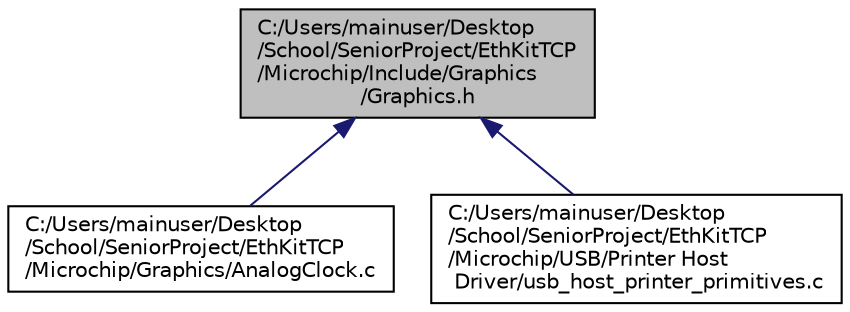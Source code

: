 digraph "C:/Users/mainuser/Desktop/School/SeniorProject/EthKitTCP/Microchip/Include/Graphics/Graphics.h"
{
  edge [fontname="Helvetica",fontsize="10",labelfontname="Helvetica",labelfontsize="10"];
  node [fontname="Helvetica",fontsize="10",shape=record];
  Node1 [label="C:/Users/mainuser/Desktop\l/School/SeniorProject/EthKitTCP\l/Microchip/Include/Graphics\l/Graphics.h",height=0.2,width=0.4,color="black", fillcolor="grey75", style="filled", fontcolor="black"];
  Node1 -> Node2 [dir="back",color="midnightblue",fontsize="10",style="solid"];
  Node2 [label="C:/Users/mainuser/Desktop\l/School/SeniorProject/EthKitTCP\l/Microchip/Graphics/AnalogClock.c",height=0.2,width=0.4,color="black", fillcolor="white", style="filled",URL="$_analog_clock_8c.html"];
  Node1 -> Node3 [dir="back",color="midnightblue",fontsize="10",style="solid"];
  Node3 [label="C:/Users/mainuser/Desktop\l/School/SeniorProject/EthKitTCP\l/Microchip/USB/Printer Host\l Driver/usb_host_printer_primitives.c",height=0.2,width=0.4,color="black", fillcolor="white", style="filled",URL="$usb__host__printer__primitives_8c.html"];
}
